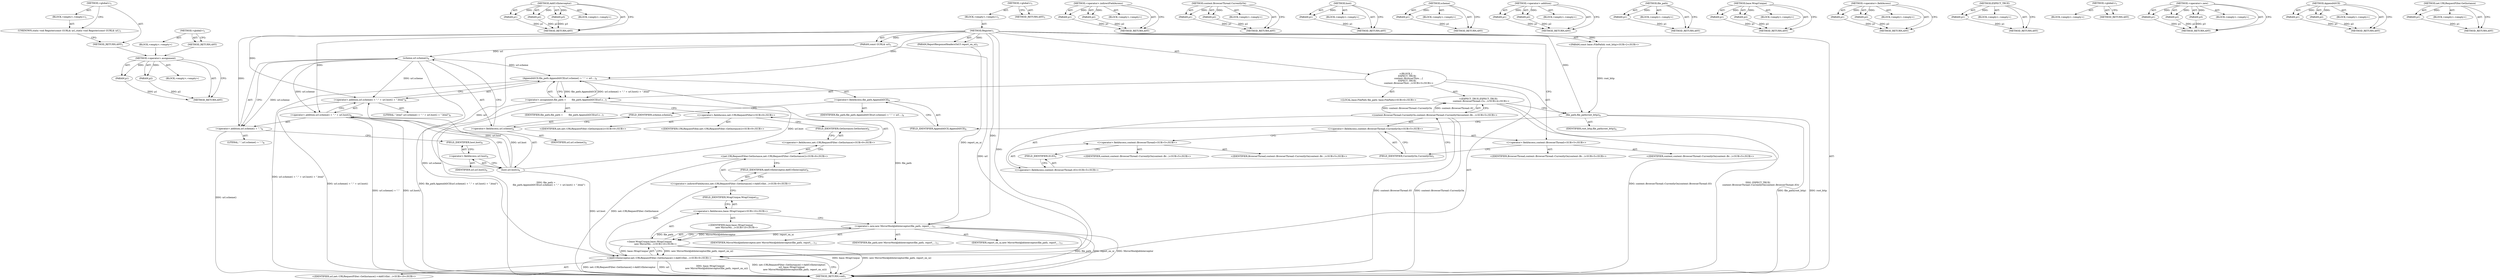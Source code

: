 digraph "&lt;global&gt;" {
vulnerable_116 [label=<(METHOD,&lt;operator&gt;.assignment)>];
vulnerable_117 [label=<(PARAM,p1)>];
vulnerable_118 [label=<(PARAM,p2)>];
vulnerable_119 [label=<(BLOCK,&lt;empty&gt;,&lt;empty&gt;)>];
vulnerable_120 [label=<(METHOD_RETURN,ANY)>];
vulnerable_139 [label=<(METHOD,AddUrlInterceptor)>];
vulnerable_140 [label=<(PARAM,p1)>];
vulnerable_141 [label=<(PARAM,p2)>];
vulnerable_142 [label=<(PARAM,p3)>];
vulnerable_143 [label=<(BLOCK,&lt;empty&gt;,&lt;empty&gt;)>];
vulnerable_144 [label=<(METHOD_RETURN,ANY)>];
vulnerable_6 [label=<(METHOD,&lt;global&gt;)<SUB>1</SUB>>];
vulnerable_7 [label=<(BLOCK,&lt;empty&gt;,&lt;empty&gt;)<SUB>1</SUB>>];
vulnerable_8 [label=<(METHOD,Register)<SUB>1</SUB>>];
vulnerable_9 [label=<(PARAM,const GURL&amp; url)<SUB>1</SUB>>];
vulnerable_10 [label="<(PARAM,const base::FilePath&amp; root_http)<SUB>2</SUB>>"];
vulnerable_11 [label=<(PARAM,ReportResponseHeadersOnUI report_on_ui)<SUB>3</SUB>>];
vulnerable_12 [label="<(BLOCK,{
    EXPECT_TRUE(
        content::BrowserThre...,{
    EXPECT_TRUE(
        content::BrowserThre...)<SUB>3</SUB>>"];
vulnerable_13 [label="<(EXPECT_TRUE,EXPECT_TRUE(
        content::BrowserThread::Cu...)<SUB>4</SUB>>"];
vulnerable_14 [label="<(content.BrowserThread.CurrentlyOn,content::BrowserThread::CurrentlyOn(content::Br...)<SUB>5</SUB>>"];
vulnerable_15 [label="<(&lt;operator&gt;.fieldAccess,content::BrowserThread::CurrentlyOn)<SUB>5</SUB>>"];
vulnerable_16 [label="<(&lt;operator&gt;.fieldAccess,content::BrowserThread)<SUB>5</SUB>>"];
vulnerable_17 [label="<(IDENTIFIER,content,content::BrowserThread::CurrentlyOn(content::Br...)<SUB>5</SUB>>"];
vulnerable_18 [label="<(IDENTIFIER,BrowserThread,content::BrowserThread::CurrentlyOn(content::Br...)<SUB>5</SUB>>"];
vulnerable_19 [label=<(FIELD_IDENTIFIER,CurrentlyOn,CurrentlyOn)<SUB>5</SUB>>];
vulnerable_20 [label="<(&lt;operator&gt;.fieldAccess,content::BrowserThread::IO)<SUB>5</SUB>>"];
vulnerable_21 [label="<(&lt;operator&gt;.fieldAccess,content::BrowserThread)<SUB>5</SUB>>"];
vulnerable_22 [label="<(IDENTIFIER,content,content::BrowserThread::CurrentlyOn(content::Br...)<SUB>5</SUB>>"];
vulnerable_23 [label="<(IDENTIFIER,BrowserThread,content::BrowserThread::CurrentlyOn(content::Br...)<SUB>5</SUB>>"];
vulnerable_24 [label=<(FIELD_IDENTIFIER,IO,IO)<SUB>5</SUB>>];
vulnerable_25 [label="<(LOCAL,base.FilePath file_path: base.FilePath)<SUB>6</SUB>>"];
vulnerable_26 [label=<(file_path,file_path(root_http))<SUB>6</SUB>>];
vulnerable_27 [label=<(IDENTIFIER,root_http,file_path(root_http))<SUB>6</SUB>>];
vulnerable_28 [label=<(&lt;operator&gt;.assignment,file_path =
        file_path.AppendASCII(url.s...)<SUB>7</SUB>>];
vulnerable_29 [label=<(IDENTIFIER,file_path,file_path =
        file_path.AppendASCII(url.s...)<SUB>7</SUB>>];
vulnerable_30 [label=<(AppendASCII,file_path.AppendASCII(url.scheme() + &quot;.&quot; + url....)<SUB>8</SUB>>];
vulnerable_31 [label=<(&lt;operator&gt;.fieldAccess,file_path.AppendASCII)<SUB>8</SUB>>];
vulnerable_32 [label=<(IDENTIFIER,file_path,file_path.AppendASCII(url.scheme() + &quot;.&quot; + url....)<SUB>8</SUB>>];
vulnerable_33 [label=<(FIELD_IDENTIFIER,AppendASCII,AppendASCII)<SUB>8</SUB>>];
vulnerable_34 [label=<(&lt;operator&gt;.addition,url.scheme() + &quot;.&quot; + url.host() + &quot;.html&quot;)<SUB>8</SUB>>];
vulnerable_35 [label=<(&lt;operator&gt;.addition,url.scheme() + &quot;.&quot; + url.host())<SUB>8</SUB>>];
vulnerable_36 [label=<(&lt;operator&gt;.addition,url.scheme() + &quot;.&quot;)<SUB>8</SUB>>];
vulnerable_37 [label=<(scheme,url.scheme())<SUB>8</SUB>>];
vulnerable_38 [label=<(&lt;operator&gt;.fieldAccess,url.scheme)<SUB>8</SUB>>];
vulnerable_39 [label=<(IDENTIFIER,url,url.scheme())<SUB>8</SUB>>];
vulnerable_40 [label=<(FIELD_IDENTIFIER,scheme,scheme)<SUB>8</SUB>>];
vulnerable_41 [label=<(LITERAL,&quot;.&quot;,url.scheme() + &quot;.&quot;)<SUB>8</SUB>>];
vulnerable_42 [label=<(host,url.host())<SUB>8</SUB>>];
vulnerable_43 [label=<(&lt;operator&gt;.fieldAccess,url.host)<SUB>8</SUB>>];
vulnerable_44 [label=<(IDENTIFIER,url,url.host())<SUB>8</SUB>>];
vulnerable_45 [label=<(FIELD_IDENTIFIER,host,host)<SUB>8</SUB>>];
vulnerable_46 [label=<(LITERAL,&quot;.html&quot;,url.scheme() + &quot;.&quot; + url.host() + &quot;.html&quot;)<SUB>8</SUB>>];
vulnerable_47 [label="<(AddUrlInterceptor,net::URLRequestFilter::GetInstance()-&gt;AddUrlInt...)<SUB>9</SUB>>"];
vulnerable_48 [label="<(&lt;operator&gt;.indirectFieldAccess,net::URLRequestFilter::GetInstance()-&gt;AddUrlInt...)<SUB>9</SUB>>"];
vulnerable_49 [label="<(net.URLRequestFilter.GetInstance,net::URLRequestFilter::GetInstance())<SUB>9</SUB>>"];
vulnerable_50 [label="<(&lt;operator&gt;.fieldAccess,net::URLRequestFilter::GetInstance)<SUB>9</SUB>>"];
vulnerable_51 [label="<(&lt;operator&gt;.fieldAccess,net::URLRequestFilter)<SUB>9</SUB>>"];
vulnerable_52 [label="<(IDENTIFIER,net,net::URLRequestFilter::GetInstance())<SUB>9</SUB>>"];
vulnerable_53 [label="<(IDENTIFIER,URLRequestFilter,net::URLRequestFilter::GetInstance())<SUB>9</SUB>>"];
vulnerable_54 [label=<(FIELD_IDENTIFIER,GetInstance,GetInstance)<SUB>9</SUB>>];
vulnerable_55 [label=<(FIELD_IDENTIFIER,AddUrlInterceptor,AddUrlInterceptor)<SUB>9</SUB>>];
vulnerable_56 [label="<(IDENTIFIER,url,net::URLRequestFilter::GetInstance()-&gt;AddUrlInt...)<SUB>10</SUB>>"];
vulnerable_57 [label="<(base.WrapUnique,base::WrapUnique(
                 new MirrorMo...)<SUB>10</SUB>>"];
vulnerable_58 [label="<(&lt;operator&gt;.fieldAccess,base::WrapUnique)<SUB>10</SUB>>"];
vulnerable_59 [label="<(IDENTIFIER,base,base::WrapUnique(
                 new MirrorMo...)<SUB>10</SUB>>"];
vulnerable_60 [label=<(FIELD_IDENTIFIER,WrapUnique,WrapUnique)<SUB>10</SUB>>];
vulnerable_61 [label=<(&lt;operator&gt;.new,new MirrorMockJobInterceptor(file_path, report_...)<SUB>11</SUB>>];
vulnerable_62 [label=<(IDENTIFIER,MirrorMockJobInterceptor,new MirrorMockJobInterceptor(file_path, report_...)<SUB>11</SUB>>];
vulnerable_63 [label=<(IDENTIFIER,file_path,new MirrorMockJobInterceptor(file_path, report_...)<SUB>11</SUB>>];
vulnerable_64 [label=<(IDENTIFIER,report_on_ui,new MirrorMockJobInterceptor(file_path, report_...)<SUB>11</SUB>>];
vulnerable_65 [label=<(METHOD_RETURN,void)<SUB>1</SUB>>];
vulnerable_67 [label=<(METHOD_RETURN,ANY)<SUB>1</SUB>>];
vulnerable_145 [label=<(METHOD,&lt;operator&gt;.indirectFieldAccess)>];
vulnerable_146 [label=<(PARAM,p1)>];
vulnerable_147 [label=<(PARAM,p2)>];
vulnerable_148 [label=<(BLOCK,&lt;empty&gt;,&lt;empty&gt;)>];
vulnerable_149 [label=<(METHOD_RETURN,ANY)>];
vulnerable_102 [label=<(METHOD,content.BrowserThread.CurrentlyOn)>];
vulnerable_103 [label=<(PARAM,p1)>];
vulnerable_104 [label=<(PARAM,p2)>];
vulnerable_105 [label=<(BLOCK,&lt;empty&gt;,&lt;empty&gt;)>];
vulnerable_106 [label=<(METHOD_RETURN,ANY)>];
vulnerable_135 [label=<(METHOD,host)>];
vulnerable_136 [label=<(PARAM,p1)>];
vulnerable_137 [label=<(BLOCK,&lt;empty&gt;,&lt;empty&gt;)>];
vulnerable_138 [label=<(METHOD_RETURN,ANY)>];
vulnerable_131 [label=<(METHOD,scheme)>];
vulnerable_132 [label=<(PARAM,p1)>];
vulnerable_133 [label=<(BLOCK,&lt;empty&gt;,&lt;empty&gt;)>];
vulnerable_134 [label=<(METHOD_RETURN,ANY)>];
vulnerable_126 [label=<(METHOD,&lt;operator&gt;.addition)>];
vulnerable_127 [label=<(PARAM,p1)>];
vulnerable_128 [label=<(PARAM,p2)>];
vulnerable_129 [label=<(BLOCK,&lt;empty&gt;,&lt;empty&gt;)>];
vulnerable_130 [label=<(METHOD_RETURN,ANY)>];
vulnerable_112 [label=<(METHOD,file_path)>];
vulnerable_113 [label=<(PARAM,p1)>];
vulnerable_114 [label=<(BLOCK,&lt;empty&gt;,&lt;empty&gt;)>];
vulnerable_115 [label=<(METHOD_RETURN,ANY)>];
vulnerable_154 [label=<(METHOD,base.WrapUnique)>];
vulnerable_155 [label=<(PARAM,p1)>];
vulnerable_156 [label=<(PARAM,p2)>];
vulnerable_157 [label=<(BLOCK,&lt;empty&gt;,&lt;empty&gt;)>];
vulnerable_158 [label=<(METHOD_RETURN,ANY)>];
vulnerable_107 [label=<(METHOD,&lt;operator&gt;.fieldAccess)>];
vulnerable_108 [label=<(PARAM,p1)>];
vulnerable_109 [label=<(PARAM,p2)>];
vulnerable_110 [label=<(BLOCK,&lt;empty&gt;,&lt;empty&gt;)>];
vulnerable_111 [label=<(METHOD_RETURN,ANY)>];
vulnerable_98 [label=<(METHOD,EXPECT_TRUE)>];
vulnerable_99 [label=<(PARAM,p1)>];
vulnerable_100 [label=<(BLOCK,&lt;empty&gt;,&lt;empty&gt;)>];
vulnerable_101 [label=<(METHOD_RETURN,ANY)>];
vulnerable_92 [label=<(METHOD,&lt;global&gt;)<SUB>1</SUB>>];
vulnerable_93 [label=<(BLOCK,&lt;empty&gt;,&lt;empty&gt;)>];
vulnerable_94 [label=<(METHOD_RETURN,ANY)>];
vulnerable_159 [label=<(METHOD,&lt;operator&gt;.new)>];
vulnerable_160 [label=<(PARAM,p1)>];
vulnerable_161 [label=<(PARAM,p2)>];
vulnerable_162 [label=<(PARAM,p3)>];
vulnerable_163 [label=<(BLOCK,&lt;empty&gt;,&lt;empty&gt;)>];
vulnerable_164 [label=<(METHOD_RETURN,ANY)>];
vulnerable_121 [label=<(METHOD,AppendASCII)>];
vulnerable_122 [label=<(PARAM,p1)>];
vulnerable_123 [label=<(PARAM,p2)>];
vulnerable_124 [label=<(BLOCK,&lt;empty&gt;,&lt;empty&gt;)>];
vulnerable_125 [label=<(METHOD_RETURN,ANY)>];
vulnerable_150 [label=<(METHOD,net.URLRequestFilter.GetInstance)>];
vulnerable_151 [label=<(PARAM,p1)>];
vulnerable_152 [label=<(BLOCK,&lt;empty&gt;,&lt;empty&gt;)>];
vulnerable_153 [label=<(METHOD_RETURN,ANY)>];
fixed_6 [label=<(METHOD,&lt;global&gt;)<SUB>1</SUB>>];
fixed_7 [label=<(BLOCK,&lt;empty&gt;,&lt;empty&gt;)<SUB>1</SUB>>];
fixed_8 [label=<(UNKNOWN,static void Register(const GURL&amp; url,,static void Register(const GURL&amp; url,)<SUB>1</SUB>>];
fixed_9 [label=<(METHOD_RETURN,ANY)<SUB>1</SUB>>];
fixed_14 [label=<(METHOD,&lt;global&gt;)<SUB>1</SUB>>];
fixed_15 [label=<(BLOCK,&lt;empty&gt;,&lt;empty&gt;)>];
fixed_16 [label=<(METHOD_RETURN,ANY)>];
vulnerable_116 -> vulnerable_117  [key=0, label="AST: "];
vulnerable_116 -> vulnerable_117  [key=1, label="DDG: "];
vulnerable_116 -> vulnerable_119  [key=0, label="AST: "];
vulnerable_116 -> vulnerable_118  [key=0, label="AST: "];
vulnerable_116 -> vulnerable_118  [key=1, label="DDG: "];
vulnerable_116 -> vulnerable_120  [key=0, label="AST: "];
vulnerable_116 -> vulnerable_120  [key=1, label="CFG: "];
vulnerable_117 -> vulnerable_120  [key=0, label="DDG: p1"];
vulnerable_118 -> vulnerable_120  [key=0, label="DDG: p2"];
vulnerable_139 -> vulnerable_140  [key=0, label="AST: "];
vulnerable_139 -> vulnerable_140  [key=1, label="DDG: "];
vulnerable_139 -> vulnerable_143  [key=0, label="AST: "];
vulnerable_139 -> vulnerable_141  [key=0, label="AST: "];
vulnerable_139 -> vulnerable_141  [key=1, label="DDG: "];
vulnerable_139 -> vulnerable_144  [key=0, label="AST: "];
vulnerable_139 -> vulnerable_144  [key=1, label="CFG: "];
vulnerable_139 -> vulnerable_142  [key=0, label="AST: "];
vulnerable_139 -> vulnerable_142  [key=1, label="DDG: "];
vulnerable_140 -> vulnerable_144  [key=0, label="DDG: p1"];
vulnerable_141 -> vulnerable_144  [key=0, label="DDG: p2"];
vulnerable_142 -> vulnerable_144  [key=0, label="DDG: p3"];
vulnerable_6 -> vulnerable_7  [key=0, label="AST: "];
vulnerable_6 -> vulnerable_67  [key=0, label="AST: "];
vulnerable_6 -> vulnerable_67  [key=1, label="CFG: "];
vulnerable_7 -> vulnerable_8  [key=0, label="AST: "];
vulnerable_8 -> vulnerable_9  [key=0, label="AST: "];
vulnerable_8 -> vulnerable_9  [key=1, label="DDG: "];
vulnerable_8 -> vulnerable_10  [key=0, label="AST: "];
vulnerable_8 -> vulnerable_10  [key=1, label="DDG: "];
vulnerable_8 -> vulnerable_11  [key=0, label="AST: "];
vulnerable_8 -> vulnerable_11  [key=1, label="DDG: "];
vulnerable_8 -> vulnerable_12  [key=0, label="AST: "];
vulnerable_8 -> vulnerable_65  [key=0, label="AST: "];
vulnerable_8 -> vulnerable_16  [key=0, label="CFG: "];
vulnerable_8 -> vulnerable_26  [key=0, label="DDG: "];
vulnerable_8 -> vulnerable_47  [key=0, label="DDG: "];
vulnerable_8 -> vulnerable_30  [key=0, label="DDG: "];
vulnerable_8 -> vulnerable_34  [key=0, label="DDG: "];
vulnerable_8 -> vulnerable_61  [key=0, label="DDG: "];
vulnerable_8 -> vulnerable_35  [key=0, label="DDG: "];
vulnerable_8 -> vulnerable_36  [key=0, label="DDG: "];
vulnerable_9 -> vulnerable_47  [key=0, label="DDG: url"];
vulnerable_9 -> vulnerable_42  [key=0, label="DDG: url"];
vulnerable_9 -> vulnerable_37  [key=0, label="DDG: url"];
vulnerable_10 -> vulnerable_26  [key=0, label="DDG: root_http"];
vulnerable_11 -> vulnerable_61  [key=0, label="DDG: report_on_ui"];
vulnerable_12 -> vulnerable_13  [key=0, label="AST: "];
vulnerable_12 -> vulnerable_25  [key=0, label="AST: "];
vulnerable_12 -> vulnerable_26  [key=0, label="AST: "];
vulnerable_12 -> vulnerable_28  [key=0, label="AST: "];
vulnerable_12 -> vulnerable_47  [key=0, label="AST: "];
vulnerable_13 -> vulnerable_14  [key=0, label="AST: "];
vulnerable_13 -> vulnerable_26  [key=0, label="CFG: "];
vulnerable_13 -> vulnerable_65  [key=0, label="DDG: content::BrowserThread::CurrentlyOn(content::BrowserThread::IO)"];
vulnerable_13 -> vulnerable_65  [key=1, label="DDG: EXPECT_TRUE(
        content::BrowserThread::CurrentlyOn(content::BrowserThread::IO))"];
vulnerable_14 -> vulnerable_15  [key=0, label="AST: "];
vulnerable_14 -> vulnerable_20  [key=0, label="AST: "];
vulnerable_14 -> vulnerable_13  [key=0, label="CFG: "];
vulnerable_14 -> vulnerable_13  [key=1, label="DDG: content::BrowserThread::CurrentlyOn"];
vulnerable_14 -> vulnerable_13  [key=2, label="DDG: content::BrowserThread::IO"];
vulnerable_14 -> vulnerable_65  [key=0, label="DDG: content::BrowserThread::CurrentlyOn"];
vulnerable_14 -> vulnerable_65  [key=1, label="DDG: content::BrowserThread::IO"];
vulnerable_15 -> vulnerable_16  [key=0, label="AST: "];
vulnerable_15 -> vulnerable_19  [key=0, label="AST: "];
vulnerable_15 -> vulnerable_21  [key=0, label="CFG: "];
vulnerable_16 -> vulnerable_17  [key=0, label="AST: "];
vulnerable_16 -> vulnerable_18  [key=0, label="AST: "];
vulnerable_16 -> vulnerable_19  [key=0, label="CFG: "];
vulnerable_19 -> vulnerable_15  [key=0, label="CFG: "];
vulnerable_20 -> vulnerable_21  [key=0, label="AST: "];
vulnerable_20 -> vulnerable_24  [key=0, label="AST: "];
vulnerable_20 -> vulnerable_14  [key=0, label="CFG: "];
vulnerable_21 -> vulnerable_22  [key=0, label="AST: "];
vulnerable_21 -> vulnerable_23  [key=0, label="AST: "];
vulnerable_21 -> vulnerable_24  [key=0, label="CFG: "];
vulnerable_24 -> vulnerable_20  [key=0, label="CFG: "];
vulnerable_26 -> vulnerable_27  [key=0, label="AST: "];
vulnerable_26 -> vulnerable_33  [key=0, label="CFG: "];
vulnerable_26 -> vulnerable_65  [key=0, label="DDG: root_http"];
vulnerable_26 -> vulnerable_65  [key=1, label="DDG: file_path(root_http)"];
vulnerable_28 -> vulnerable_29  [key=0, label="AST: "];
vulnerable_28 -> vulnerable_30  [key=0, label="AST: "];
vulnerable_28 -> vulnerable_51  [key=0, label="CFG: "];
vulnerable_28 -> vulnerable_65  [key=0, label="DDG: file_path.AppendASCII(url.scheme() + &quot;.&quot; + url.host() + &quot;.html&quot;)"];
vulnerable_28 -> vulnerable_65  [key=1, label="DDG: file_path =
        file_path.AppendASCII(url.scheme() + &quot;.&quot; + url.host() + &quot;.html&quot;)"];
vulnerable_28 -> vulnerable_61  [key=0, label="DDG: file_path"];
vulnerable_30 -> vulnerable_31  [key=0, label="AST: "];
vulnerable_30 -> vulnerable_34  [key=0, label="AST: "];
vulnerable_30 -> vulnerable_28  [key=0, label="CFG: "];
vulnerable_30 -> vulnerable_28  [key=1, label="DDG: file_path.AppendASCII"];
vulnerable_30 -> vulnerable_28  [key=2, label="DDG: url.scheme() + &quot;.&quot; + url.host() + &quot;.html&quot;"];
vulnerable_30 -> vulnerable_65  [key=0, label="DDG: url.scheme() + &quot;.&quot; + url.host() + &quot;.html&quot;"];
vulnerable_31 -> vulnerable_32  [key=0, label="AST: "];
vulnerable_31 -> vulnerable_33  [key=0, label="AST: "];
vulnerable_31 -> vulnerable_40  [key=0, label="CFG: "];
vulnerable_33 -> vulnerable_31  [key=0, label="CFG: "];
vulnerable_34 -> vulnerable_35  [key=0, label="AST: "];
vulnerable_34 -> vulnerable_46  [key=0, label="AST: "];
vulnerable_34 -> vulnerable_30  [key=0, label="CFG: "];
vulnerable_34 -> vulnerable_65  [key=0, label="DDG: url.scheme() + &quot;.&quot; + url.host()"];
vulnerable_35 -> vulnerable_36  [key=0, label="AST: "];
vulnerable_35 -> vulnerable_42  [key=0, label="AST: "];
vulnerable_35 -> vulnerable_34  [key=0, label="CFG: "];
vulnerable_35 -> vulnerable_65  [key=0, label="DDG: url.scheme() + &quot;.&quot;"];
vulnerable_35 -> vulnerable_65  [key=1, label="DDG: url.host()"];
vulnerable_36 -> vulnerable_37  [key=0, label="AST: "];
vulnerable_36 -> vulnerable_41  [key=0, label="AST: "];
vulnerable_36 -> vulnerable_45  [key=0, label="CFG: "];
vulnerable_36 -> vulnerable_65  [key=0, label="DDG: url.scheme()"];
vulnerable_37 -> vulnerable_38  [key=0, label="AST: "];
vulnerable_37 -> vulnerable_36  [key=0, label="CFG: "];
vulnerable_37 -> vulnerable_36  [key=1, label="DDG: url.scheme"];
vulnerable_37 -> vulnerable_47  [key=0, label="DDG: url.scheme"];
vulnerable_37 -> vulnerable_30  [key=0, label="DDG: url.scheme"];
vulnerable_37 -> vulnerable_34  [key=0, label="DDG: url.scheme"];
vulnerable_37 -> vulnerable_35  [key=0, label="DDG: url.scheme"];
vulnerable_38 -> vulnerable_39  [key=0, label="AST: "];
vulnerable_38 -> vulnerable_40  [key=0, label="AST: "];
vulnerable_38 -> vulnerable_37  [key=0, label="CFG: "];
vulnerable_40 -> vulnerable_38  [key=0, label="CFG: "];
vulnerable_42 -> vulnerable_43  [key=0, label="AST: "];
vulnerable_42 -> vulnerable_35  [key=0, label="CFG: "];
vulnerable_42 -> vulnerable_35  [key=1, label="DDG: url.host"];
vulnerable_42 -> vulnerable_47  [key=0, label="DDG: url.host"];
vulnerable_42 -> vulnerable_30  [key=0, label="DDG: url.host"];
vulnerable_42 -> vulnerable_34  [key=0, label="DDG: url.host"];
vulnerable_43 -> vulnerable_44  [key=0, label="AST: "];
vulnerable_43 -> vulnerable_45  [key=0, label="AST: "];
vulnerable_43 -> vulnerable_42  [key=0, label="CFG: "];
vulnerable_45 -> vulnerable_43  [key=0, label="CFG: "];
vulnerable_47 -> vulnerable_48  [key=0, label="AST: "];
vulnerable_47 -> vulnerable_56  [key=0, label="AST: "];
vulnerable_47 -> vulnerable_57  [key=0, label="AST: "];
vulnerable_47 -> vulnerable_65  [key=0, label="CFG: "];
vulnerable_47 -> vulnerable_65  [key=1, label="DDG: net::URLRequestFilter::GetInstance()-&gt;AddUrlInterceptor"];
vulnerable_47 -> vulnerable_65  [key=2, label="DDG: url"];
vulnerable_47 -> vulnerable_65  [key=3, label="DDG: base::WrapUnique(
                 new MirrorMockJobInterceptor(file_path, report_on_ui))"];
vulnerable_47 -> vulnerable_65  [key=4, label="DDG: net::URLRequestFilter::GetInstance()-&gt;AddUrlInterceptor(
        url, base::WrapUnique(
                 new MirrorMockJobInterceptor(file_path, report_on_ui)))"];
vulnerable_48 -> vulnerable_49  [key=0, label="AST: "];
vulnerable_48 -> vulnerable_55  [key=0, label="AST: "];
vulnerable_48 -> vulnerable_60  [key=0, label="CFG: "];
vulnerable_49 -> vulnerable_50  [key=0, label="AST: "];
vulnerable_49 -> vulnerable_55  [key=0, label="CFG: "];
vulnerable_49 -> vulnerable_65  [key=0, label="DDG: net::URLRequestFilter::GetInstance"];
vulnerable_50 -> vulnerable_51  [key=0, label="AST: "];
vulnerable_50 -> vulnerable_54  [key=0, label="AST: "];
vulnerable_50 -> vulnerable_49  [key=0, label="CFG: "];
vulnerable_51 -> vulnerable_52  [key=0, label="AST: "];
vulnerable_51 -> vulnerable_53  [key=0, label="AST: "];
vulnerable_51 -> vulnerable_54  [key=0, label="CFG: "];
vulnerable_54 -> vulnerable_50  [key=0, label="CFG: "];
vulnerable_55 -> vulnerable_48  [key=0, label="CFG: "];
vulnerable_57 -> vulnerable_58  [key=0, label="AST: "];
vulnerable_57 -> vulnerable_61  [key=0, label="AST: "];
vulnerable_57 -> vulnerable_47  [key=0, label="CFG: "];
vulnerable_57 -> vulnerable_47  [key=1, label="DDG: base::WrapUnique"];
vulnerable_57 -> vulnerable_47  [key=2, label="DDG: new MirrorMockJobInterceptor(file_path, report_on_ui)"];
vulnerable_57 -> vulnerable_65  [key=0, label="DDG: base::WrapUnique"];
vulnerable_57 -> vulnerable_65  [key=1, label="DDG: new MirrorMockJobInterceptor(file_path, report_on_ui)"];
vulnerable_58 -> vulnerable_59  [key=0, label="AST: "];
vulnerable_58 -> vulnerable_60  [key=0, label="AST: "];
vulnerable_58 -> vulnerable_61  [key=0, label="CFG: "];
vulnerable_60 -> vulnerable_58  [key=0, label="CFG: "];
vulnerable_61 -> vulnerable_62  [key=0, label="AST: "];
vulnerable_61 -> vulnerable_63  [key=0, label="AST: "];
vulnerable_61 -> vulnerable_64  [key=0, label="AST: "];
vulnerable_61 -> vulnerable_57  [key=0, label="CFG: "];
vulnerable_61 -> vulnerable_57  [key=1, label="DDG: MirrorMockJobInterceptor"];
vulnerable_61 -> vulnerable_57  [key=2, label="DDG: file_path"];
vulnerable_61 -> vulnerable_57  [key=3, label="DDG: report_on_ui"];
vulnerable_61 -> vulnerable_65  [key=0, label="DDG: file_path"];
vulnerable_61 -> vulnerable_65  [key=1, label="DDG: report_on_ui"];
vulnerable_61 -> vulnerable_65  [key=2, label="DDG: MirrorMockJobInterceptor"];
vulnerable_145 -> vulnerable_146  [key=0, label="AST: "];
vulnerable_145 -> vulnerable_146  [key=1, label="DDG: "];
vulnerable_145 -> vulnerable_148  [key=0, label="AST: "];
vulnerable_145 -> vulnerable_147  [key=0, label="AST: "];
vulnerable_145 -> vulnerable_147  [key=1, label="DDG: "];
vulnerable_145 -> vulnerable_149  [key=0, label="AST: "];
vulnerable_145 -> vulnerable_149  [key=1, label="CFG: "];
vulnerable_146 -> vulnerable_149  [key=0, label="DDG: p1"];
vulnerable_147 -> vulnerable_149  [key=0, label="DDG: p2"];
vulnerable_102 -> vulnerable_103  [key=0, label="AST: "];
vulnerable_102 -> vulnerable_103  [key=1, label="DDG: "];
vulnerable_102 -> vulnerable_105  [key=0, label="AST: "];
vulnerable_102 -> vulnerable_104  [key=0, label="AST: "];
vulnerable_102 -> vulnerable_104  [key=1, label="DDG: "];
vulnerable_102 -> vulnerable_106  [key=0, label="AST: "];
vulnerable_102 -> vulnerable_106  [key=1, label="CFG: "];
vulnerable_103 -> vulnerable_106  [key=0, label="DDG: p1"];
vulnerable_104 -> vulnerable_106  [key=0, label="DDG: p2"];
vulnerable_135 -> vulnerable_136  [key=0, label="AST: "];
vulnerable_135 -> vulnerable_136  [key=1, label="DDG: "];
vulnerable_135 -> vulnerable_137  [key=0, label="AST: "];
vulnerable_135 -> vulnerable_138  [key=0, label="AST: "];
vulnerable_135 -> vulnerable_138  [key=1, label="CFG: "];
vulnerable_136 -> vulnerable_138  [key=0, label="DDG: p1"];
vulnerable_131 -> vulnerable_132  [key=0, label="AST: "];
vulnerable_131 -> vulnerable_132  [key=1, label="DDG: "];
vulnerable_131 -> vulnerable_133  [key=0, label="AST: "];
vulnerable_131 -> vulnerable_134  [key=0, label="AST: "];
vulnerable_131 -> vulnerable_134  [key=1, label="CFG: "];
vulnerable_132 -> vulnerable_134  [key=0, label="DDG: p1"];
vulnerable_126 -> vulnerable_127  [key=0, label="AST: "];
vulnerable_126 -> vulnerable_127  [key=1, label="DDG: "];
vulnerable_126 -> vulnerable_129  [key=0, label="AST: "];
vulnerable_126 -> vulnerable_128  [key=0, label="AST: "];
vulnerable_126 -> vulnerable_128  [key=1, label="DDG: "];
vulnerable_126 -> vulnerable_130  [key=0, label="AST: "];
vulnerable_126 -> vulnerable_130  [key=1, label="CFG: "];
vulnerable_127 -> vulnerable_130  [key=0, label="DDG: p1"];
vulnerable_128 -> vulnerable_130  [key=0, label="DDG: p2"];
vulnerable_112 -> vulnerable_113  [key=0, label="AST: "];
vulnerable_112 -> vulnerable_113  [key=1, label="DDG: "];
vulnerable_112 -> vulnerable_114  [key=0, label="AST: "];
vulnerable_112 -> vulnerable_115  [key=0, label="AST: "];
vulnerable_112 -> vulnerable_115  [key=1, label="CFG: "];
vulnerable_113 -> vulnerable_115  [key=0, label="DDG: p1"];
vulnerable_154 -> vulnerable_155  [key=0, label="AST: "];
vulnerable_154 -> vulnerable_155  [key=1, label="DDG: "];
vulnerable_154 -> vulnerable_157  [key=0, label="AST: "];
vulnerable_154 -> vulnerable_156  [key=0, label="AST: "];
vulnerable_154 -> vulnerable_156  [key=1, label="DDG: "];
vulnerable_154 -> vulnerable_158  [key=0, label="AST: "];
vulnerable_154 -> vulnerable_158  [key=1, label="CFG: "];
vulnerable_155 -> vulnerable_158  [key=0, label="DDG: p1"];
vulnerable_156 -> vulnerable_158  [key=0, label="DDG: p2"];
vulnerable_107 -> vulnerable_108  [key=0, label="AST: "];
vulnerable_107 -> vulnerable_108  [key=1, label="DDG: "];
vulnerable_107 -> vulnerable_110  [key=0, label="AST: "];
vulnerable_107 -> vulnerable_109  [key=0, label="AST: "];
vulnerable_107 -> vulnerable_109  [key=1, label="DDG: "];
vulnerable_107 -> vulnerable_111  [key=0, label="AST: "];
vulnerable_107 -> vulnerable_111  [key=1, label="CFG: "];
vulnerable_108 -> vulnerable_111  [key=0, label="DDG: p1"];
vulnerable_109 -> vulnerable_111  [key=0, label="DDG: p2"];
vulnerable_98 -> vulnerable_99  [key=0, label="AST: "];
vulnerable_98 -> vulnerable_99  [key=1, label="DDG: "];
vulnerable_98 -> vulnerable_100  [key=0, label="AST: "];
vulnerable_98 -> vulnerable_101  [key=0, label="AST: "];
vulnerable_98 -> vulnerable_101  [key=1, label="CFG: "];
vulnerable_99 -> vulnerable_101  [key=0, label="DDG: p1"];
vulnerable_92 -> vulnerable_93  [key=0, label="AST: "];
vulnerable_92 -> vulnerable_94  [key=0, label="AST: "];
vulnerable_92 -> vulnerable_94  [key=1, label="CFG: "];
vulnerable_159 -> vulnerable_160  [key=0, label="AST: "];
vulnerable_159 -> vulnerable_160  [key=1, label="DDG: "];
vulnerable_159 -> vulnerable_163  [key=0, label="AST: "];
vulnerable_159 -> vulnerable_161  [key=0, label="AST: "];
vulnerable_159 -> vulnerable_161  [key=1, label="DDG: "];
vulnerable_159 -> vulnerable_164  [key=0, label="AST: "];
vulnerable_159 -> vulnerable_164  [key=1, label="CFG: "];
vulnerable_159 -> vulnerable_162  [key=0, label="AST: "];
vulnerable_159 -> vulnerable_162  [key=1, label="DDG: "];
vulnerable_160 -> vulnerable_164  [key=0, label="DDG: p1"];
vulnerable_161 -> vulnerable_164  [key=0, label="DDG: p2"];
vulnerable_162 -> vulnerable_164  [key=0, label="DDG: p3"];
vulnerable_121 -> vulnerable_122  [key=0, label="AST: "];
vulnerable_121 -> vulnerable_122  [key=1, label="DDG: "];
vulnerable_121 -> vulnerable_124  [key=0, label="AST: "];
vulnerable_121 -> vulnerable_123  [key=0, label="AST: "];
vulnerable_121 -> vulnerable_123  [key=1, label="DDG: "];
vulnerable_121 -> vulnerable_125  [key=0, label="AST: "];
vulnerable_121 -> vulnerable_125  [key=1, label="CFG: "];
vulnerable_122 -> vulnerable_125  [key=0, label="DDG: p1"];
vulnerable_123 -> vulnerable_125  [key=0, label="DDG: p2"];
vulnerable_150 -> vulnerable_151  [key=0, label="AST: "];
vulnerable_150 -> vulnerable_151  [key=1, label="DDG: "];
vulnerable_150 -> vulnerable_152  [key=0, label="AST: "];
vulnerable_150 -> vulnerable_153  [key=0, label="AST: "];
vulnerable_150 -> vulnerable_153  [key=1, label="CFG: "];
vulnerable_151 -> vulnerable_153  [key=0, label="DDG: p1"];
fixed_6 -> fixed_7  [key=0, label="AST: "];
fixed_6 -> fixed_9  [key=0, label="AST: "];
fixed_6 -> fixed_8  [key=0, label="CFG: "];
fixed_7 -> fixed_8  [key=0, label="AST: "];
fixed_8 -> fixed_9  [key=0, label="CFG: "];
fixed_9 -> vulnerable_116  [key=0];
fixed_14 -> fixed_15  [key=0, label="AST: "];
fixed_14 -> fixed_16  [key=0, label="AST: "];
fixed_14 -> fixed_16  [key=1, label="CFG: "];
fixed_15 -> vulnerable_116  [key=0];
fixed_16 -> vulnerable_116  [key=0];
}
